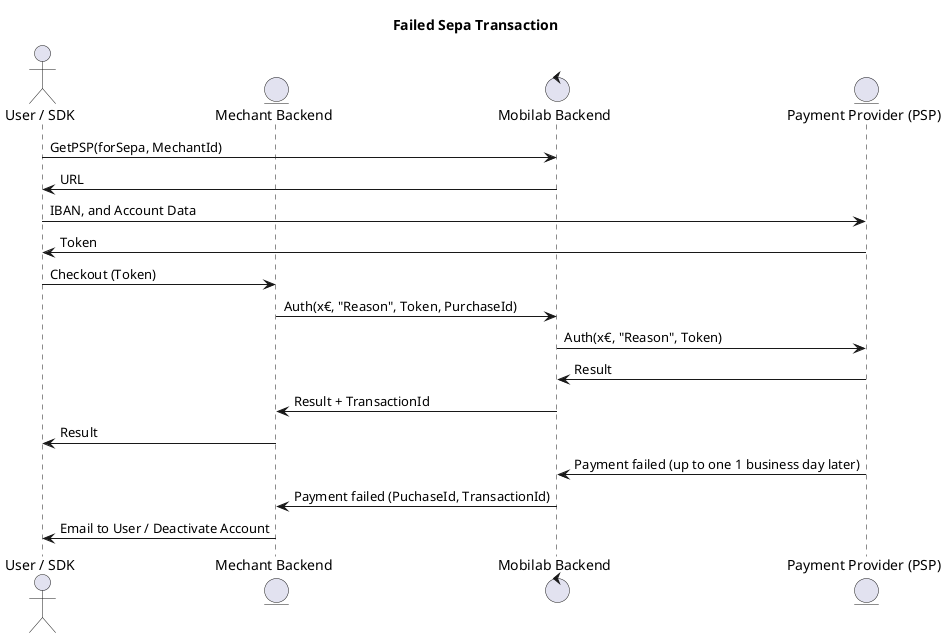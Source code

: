@startuml

title "Failed Sepa Transaction"

actor "User / SDK" as User
entity "Mechant Backend" as MEC
control "Mobilab Backend" as MBE
entity "Payment Provider (PSP)" as PSP

User -> MBE: GetPSP(forSepa, MechantId)
MBE -> User: URL

User -> PSP: IBAN, and Account Data
PSP -> User: Token

User -> MEC: Checkout (Token)
MEC -> MBE: Auth(x€, "Reason", Token, PurchaseId)
MBE -> PSP: Auth(x€, "Reason", Token)
PSP -> MBE: Result
MBE -> MEC: Result + TransactionId
MEC -> User: Result

PSP -> MBE: Payment failed (up to one 1 business day later)
MBE -> MEC: Payment failed (PuchaseId, TransactionId)
MEC -> User: Email to User / Deactivate Account

@enduml